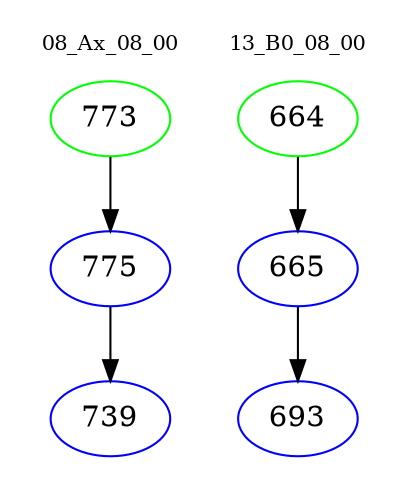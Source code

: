 digraph{
subgraph cluster_0 {
color = white
label = "08_Ax_08_00";
fontsize=10;
T0_773 [label="773", color="green"]
T0_773 -> T0_775 [color="black"]
T0_775 [label="775", color="blue"]
T0_775 -> T0_739 [color="black"]
T0_739 [label="739", color="blue"]
}
subgraph cluster_1 {
color = white
label = "13_B0_08_00";
fontsize=10;
T1_664 [label="664", color="green"]
T1_664 -> T1_665 [color="black"]
T1_665 [label="665", color="blue"]
T1_665 -> T1_693 [color="black"]
T1_693 [label="693", color="blue"]
}
}

